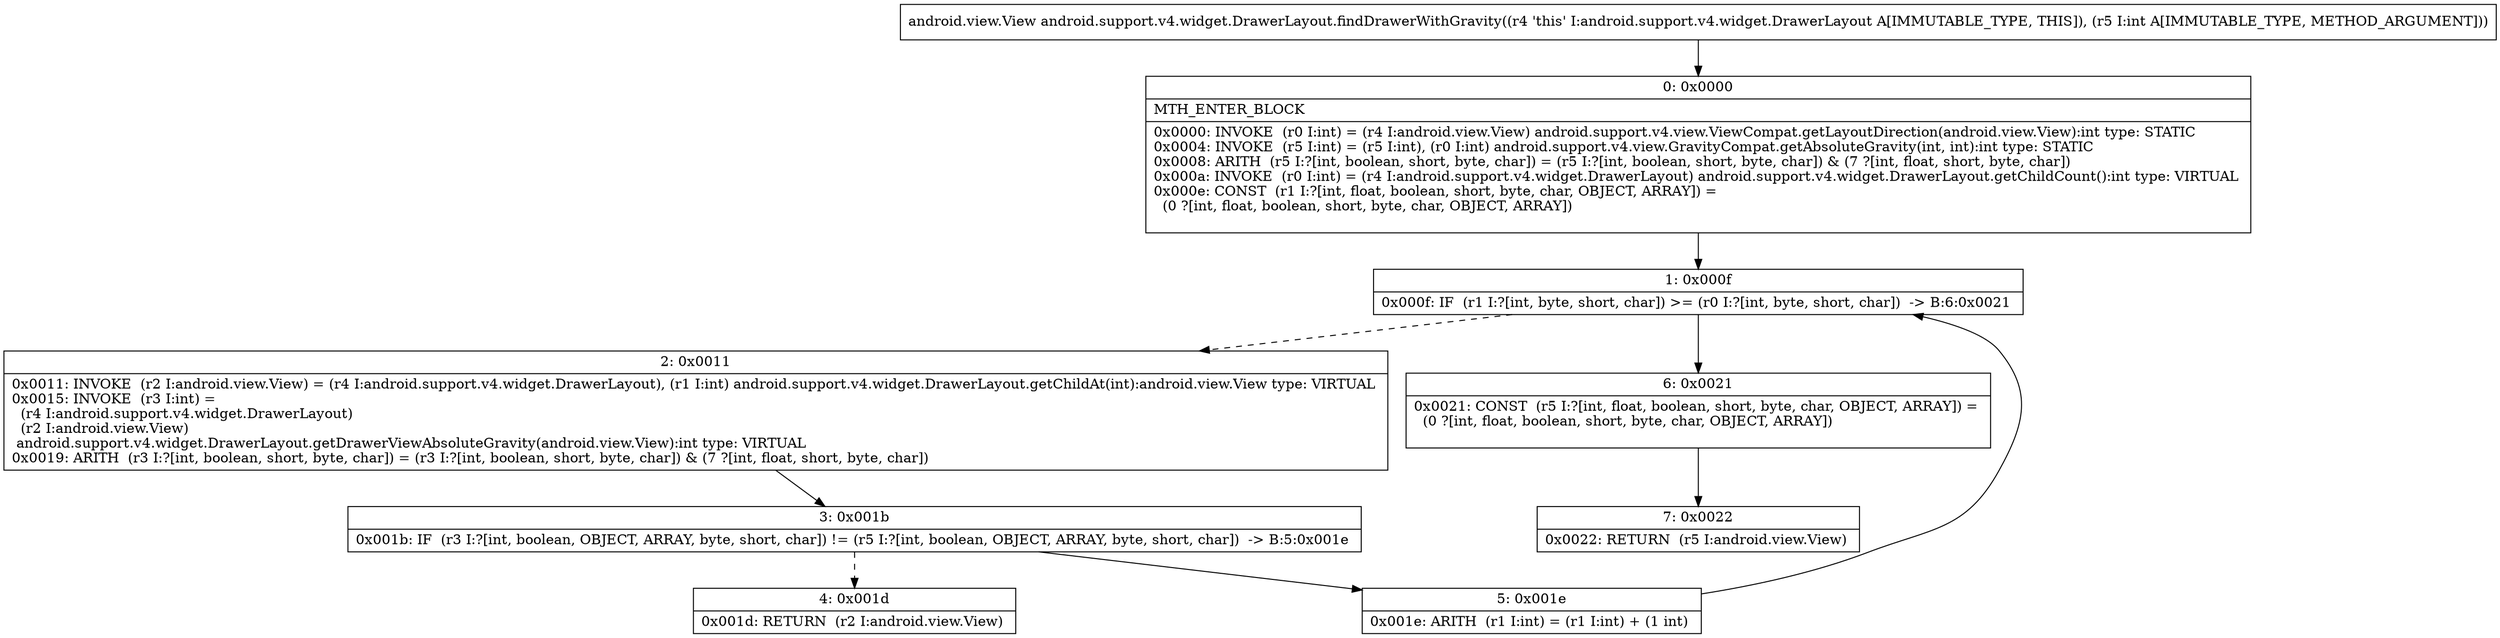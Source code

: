 digraph "CFG forandroid.support.v4.widget.DrawerLayout.findDrawerWithGravity(I)Landroid\/view\/View;" {
Node_0 [shape=record,label="{0\:\ 0x0000|MTH_ENTER_BLOCK\l|0x0000: INVOKE  (r0 I:int) = (r4 I:android.view.View) android.support.v4.view.ViewCompat.getLayoutDirection(android.view.View):int type: STATIC \l0x0004: INVOKE  (r5 I:int) = (r5 I:int), (r0 I:int) android.support.v4.view.GravityCompat.getAbsoluteGravity(int, int):int type: STATIC \l0x0008: ARITH  (r5 I:?[int, boolean, short, byte, char]) = (r5 I:?[int, boolean, short, byte, char]) & (7 ?[int, float, short, byte, char]) \l0x000a: INVOKE  (r0 I:int) = (r4 I:android.support.v4.widget.DrawerLayout) android.support.v4.widget.DrawerLayout.getChildCount():int type: VIRTUAL \l0x000e: CONST  (r1 I:?[int, float, boolean, short, byte, char, OBJECT, ARRAY]) = \l  (0 ?[int, float, boolean, short, byte, char, OBJECT, ARRAY])\l \l}"];
Node_1 [shape=record,label="{1\:\ 0x000f|0x000f: IF  (r1 I:?[int, byte, short, char]) \>= (r0 I:?[int, byte, short, char])  \-\> B:6:0x0021 \l}"];
Node_2 [shape=record,label="{2\:\ 0x0011|0x0011: INVOKE  (r2 I:android.view.View) = (r4 I:android.support.v4.widget.DrawerLayout), (r1 I:int) android.support.v4.widget.DrawerLayout.getChildAt(int):android.view.View type: VIRTUAL \l0x0015: INVOKE  (r3 I:int) = \l  (r4 I:android.support.v4.widget.DrawerLayout)\l  (r2 I:android.view.View)\l android.support.v4.widget.DrawerLayout.getDrawerViewAbsoluteGravity(android.view.View):int type: VIRTUAL \l0x0019: ARITH  (r3 I:?[int, boolean, short, byte, char]) = (r3 I:?[int, boolean, short, byte, char]) & (7 ?[int, float, short, byte, char]) \l}"];
Node_3 [shape=record,label="{3\:\ 0x001b|0x001b: IF  (r3 I:?[int, boolean, OBJECT, ARRAY, byte, short, char]) != (r5 I:?[int, boolean, OBJECT, ARRAY, byte, short, char])  \-\> B:5:0x001e \l}"];
Node_4 [shape=record,label="{4\:\ 0x001d|0x001d: RETURN  (r2 I:android.view.View) \l}"];
Node_5 [shape=record,label="{5\:\ 0x001e|0x001e: ARITH  (r1 I:int) = (r1 I:int) + (1 int) \l}"];
Node_6 [shape=record,label="{6\:\ 0x0021|0x0021: CONST  (r5 I:?[int, float, boolean, short, byte, char, OBJECT, ARRAY]) = \l  (0 ?[int, float, boolean, short, byte, char, OBJECT, ARRAY])\l \l}"];
Node_7 [shape=record,label="{7\:\ 0x0022|0x0022: RETURN  (r5 I:android.view.View) \l}"];
MethodNode[shape=record,label="{android.view.View android.support.v4.widget.DrawerLayout.findDrawerWithGravity((r4 'this' I:android.support.v4.widget.DrawerLayout A[IMMUTABLE_TYPE, THIS]), (r5 I:int A[IMMUTABLE_TYPE, METHOD_ARGUMENT])) }"];
MethodNode -> Node_0;
Node_0 -> Node_1;
Node_1 -> Node_2[style=dashed];
Node_1 -> Node_6;
Node_2 -> Node_3;
Node_3 -> Node_4[style=dashed];
Node_3 -> Node_5;
Node_5 -> Node_1;
Node_6 -> Node_7;
}

